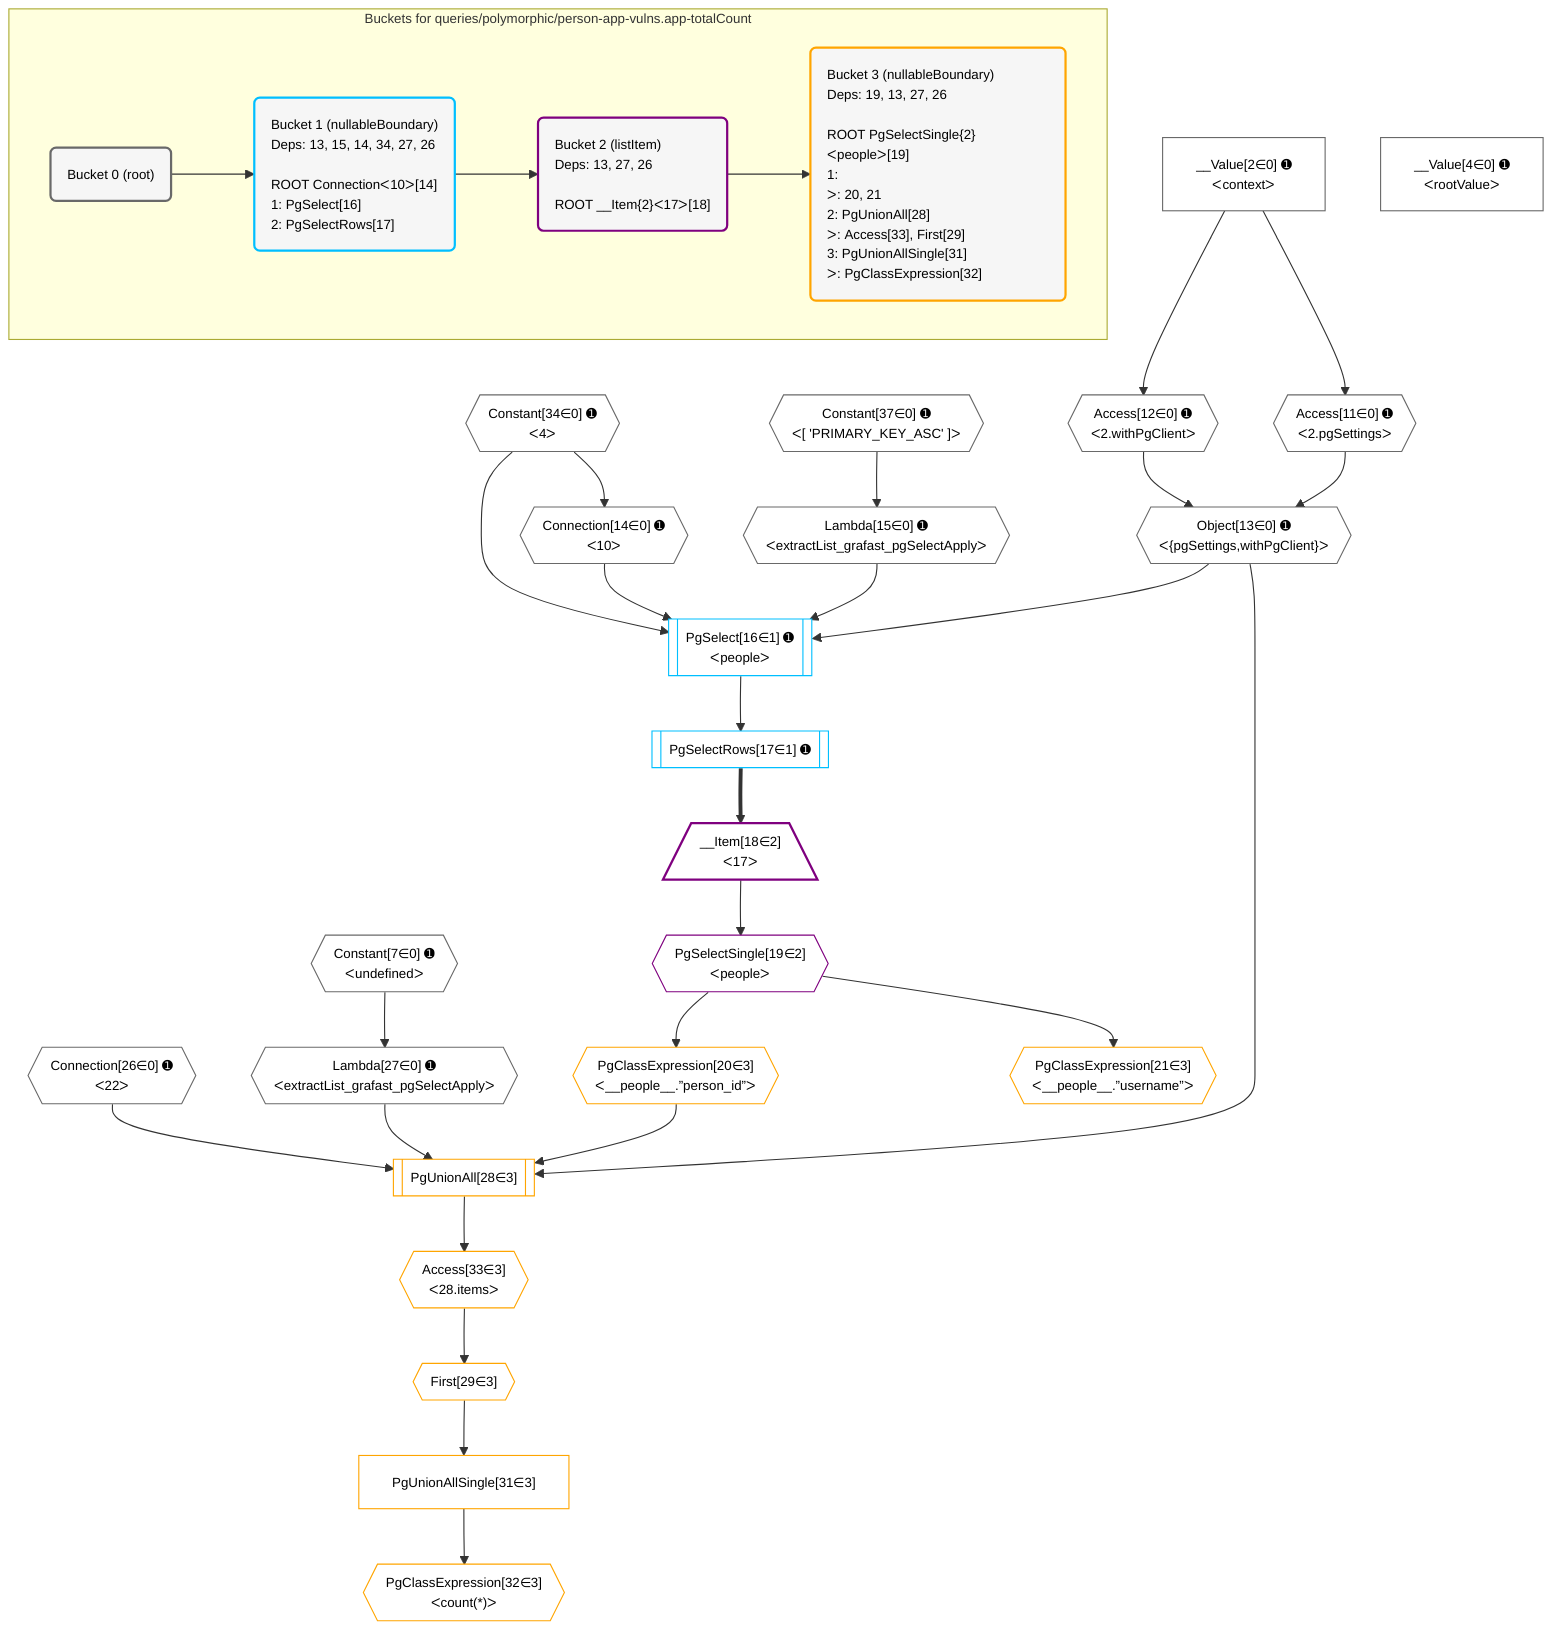 %%{init: {'themeVariables': { 'fontSize': '12px'}}}%%
graph TD
    classDef path fill:#eee,stroke:#000,color:#000
    classDef plan fill:#fff,stroke-width:1px,color:#000
    classDef itemplan fill:#fff,stroke-width:2px,color:#000
    classDef unbatchedplan fill:#dff,stroke-width:1px,color:#000
    classDef sideeffectplan fill:#fcc,stroke-width:2px,color:#000
    classDef bucket fill:#f6f6f6,color:#000,stroke-width:2px,text-align:left


    %% plan dependencies
    Object13{{"Object[13∈0] ➊<br />ᐸ{pgSettings,withPgClient}ᐳ"}}:::plan
    Access11{{"Access[11∈0] ➊<br />ᐸ2.pgSettingsᐳ"}}:::plan
    Access12{{"Access[12∈0] ➊<br />ᐸ2.withPgClientᐳ"}}:::plan
    Access11 & Access12 --> Object13
    __Value2["__Value[2∈0] ➊<br />ᐸcontextᐳ"]:::plan
    __Value2 --> Access11
    __Value2 --> Access12
    Connection14{{"Connection[14∈0] ➊<br />ᐸ10ᐳ"}}:::plan
    Constant34{{"Constant[34∈0] ➊<br />ᐸ4ᐳ"}}:::plan
    Constant34 --> Connection14
    Lambda15{{"Lambda[15∈0] ➊<br />ᐸextractList_grafast_pgSelectApplyᐳ"}}:::plan
    Constant37{{"Constant[37∈0] ➊<br />ᐸ[ 'PRIMARY_KEY_ASC' ]ᐳ"}}:::plan
    Constant37 --> Lambda15
    Lambda27{{"Lambda[27∈0] ➊<br />ᐸextractList_grafast_pgSelectApplyᐳ"}}:::plan
    Constant7{{"Constant[7∈0] ➊<br />ᐸundefinedᐳ"}}:::plan
    Constant7 --> Lambda27
    __Value4["__Value[4∈0] ➊<br />ᐸrootValueᐳ"]:::plan
    Connection26{{"Connection[26∈0] ➊<br />ᐸ22ᐳ"}}:::plan
    PgSelect16[["PgSelect[16∈1] ➊<br />ᐸpeopleᐳ"]]:::plan
    Object13 & Lambda15 & Connection14 & Constant34 --> PgSelect16
    PgSelectRows17[["PgSelectRows[17∈1] ➊"]]:::plan
    PgSelect16 --> PgSelectRows17
    __Item18[/"__Item[18∈2]<br />ᐸ17ᐳ"\]:::itemplan
    PgSelectRows17 ==> __Item18
    PgSelectSingle19{{"PgSelectSingle[19∈2]<br />ᐸpeopleᐳ"}}:::plan
    __Item18 --> PgSelectSingle19
    PgUnionAll28[["PgUnionAll[28∈3]"]]:::plan
    PgClassExpression20{{"PgClassExpression[20∈3]<br />ᐸ__people__.”person_id”ᐳ"}}:::plan
    Object13 & PgClassExpression20 & Lambda27 & Connection26 --> PgUnionAll28
    PgSelectSingle19 --> PgClassExpression20
    PgClassExpression21{{"PgClassExpression[21∈3]<br />ᐸ__people__.”username”ᐳ"}}:::plan
    PgSelectSingle19 --> PgClassExpression21
    First29{{"First[29∈3]"}}:::plan
    Access33{{"Access[33∈3]<br />ᐸ28.itemsᐳ"}}:::plan
    Access33 --> First29
    PgUnionAllSingle31["PgUnionAllSingle[31∈3]"]:::plan
    First29 --> PgUnionAllSingle31
    PgClassExpression32{{"PgClassExpression[32∈3]<br />ᐸcount(*)ᐳ"}}:::plan
    PgUnionAllSingle31 --> PgClassExpression32
    PgUnionAll28 --> Access33

    %% define steps

    subgraph "Buckets for queries/polymorphic/person-app-vulns.app-totalCount"
    Bucket0("Bucket 0 (root)"):::bucket
    classDef bucket0 stroke:#696969
    class Bucket0,__Value2,__Value4,Constant7,Access11,Access12,Object13,Connection14,Lambda15,Connection26,Lambda27,Constant34,Constant37 bucket0
    Bucket1("Bucket 1 (nullableBoundary)<br />Deps: 13, 15, 14, 34, 27, 26<br /><br />ROOT Connectionᐸ10ᐳ[14]<br />1: PgSelect[16]<br />2: PgSelectRows[17]"):::bucket
    classDef bucket1 stroke:#00bfff
    class Bucket1,PgSelect16,PgSelectRows17 bucket1
    Bucket2("Bucket 2 (listItem)<br />Deps: 13, 27, 26<br /><br />ROOT __Item{2}ᐸ17ᐳ[18]"):::bucket
    classDef bucket2 stroke:#7f007f
    class Bucket2,__Item18,PgSelectSingle19 bucket2
    Bucket3("Bucket 3 (nullableBoundary)<br />Deps: 19, 13, 27, 26<br /><br />ROOT PgSelectSingle{2}ᐸpeopleᐳ[19]<br />1: <br />ᐳ: 20, 21<br />2: PgUnionAll[28]<br />ᐳ: Access[33], First[29]<br />3: PgUnionAllSingle[31]<br />ᐳ: PgClassExpression[32]"):::bucket
    classDef bucket3 stroke:#ffa500
    class Bucket3,PgClassExpression20,PgClassExpression21,PgUnionAll28,First29,PgUnionAllSingle31,PgClassExpression32,Access33 bucket3
    Bucket0 --> Bucket1
    Bucket1 --> Bucket2
    Bucket2 --> Bucket3
    end